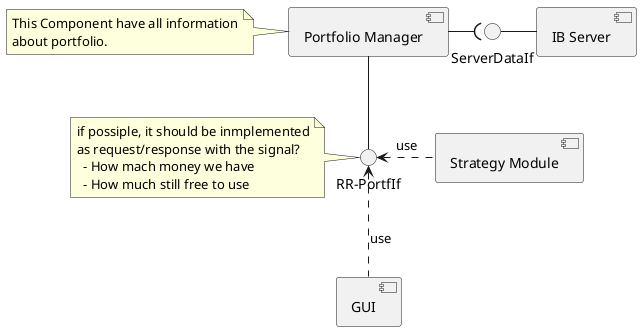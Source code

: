 @startuml(id=PortfolioManager)

skinparam componentStyle uml2

[Portfolio Manager] as PortfolioM
note left of PortfolioM
  This Component have all information
  about portfolio.
end note

interface "RR-PortfIf" as PortfolioMI
note left of PortfolioMI
if possiple, it should be inmplemented
as request/response with the signal?
  - How mach money we have
  - How much still free to use
end note

PortfolioM -down- PortfolioMI

[IB Server] as IbS
interface ServerDataIf
IbS -left- ServerDataIf

PortfolioM -( ServerDataIf


[Strategy Module] .left.> PortfolioMI : use

[GUI] .up.> PortfolioMI : use


@enduml